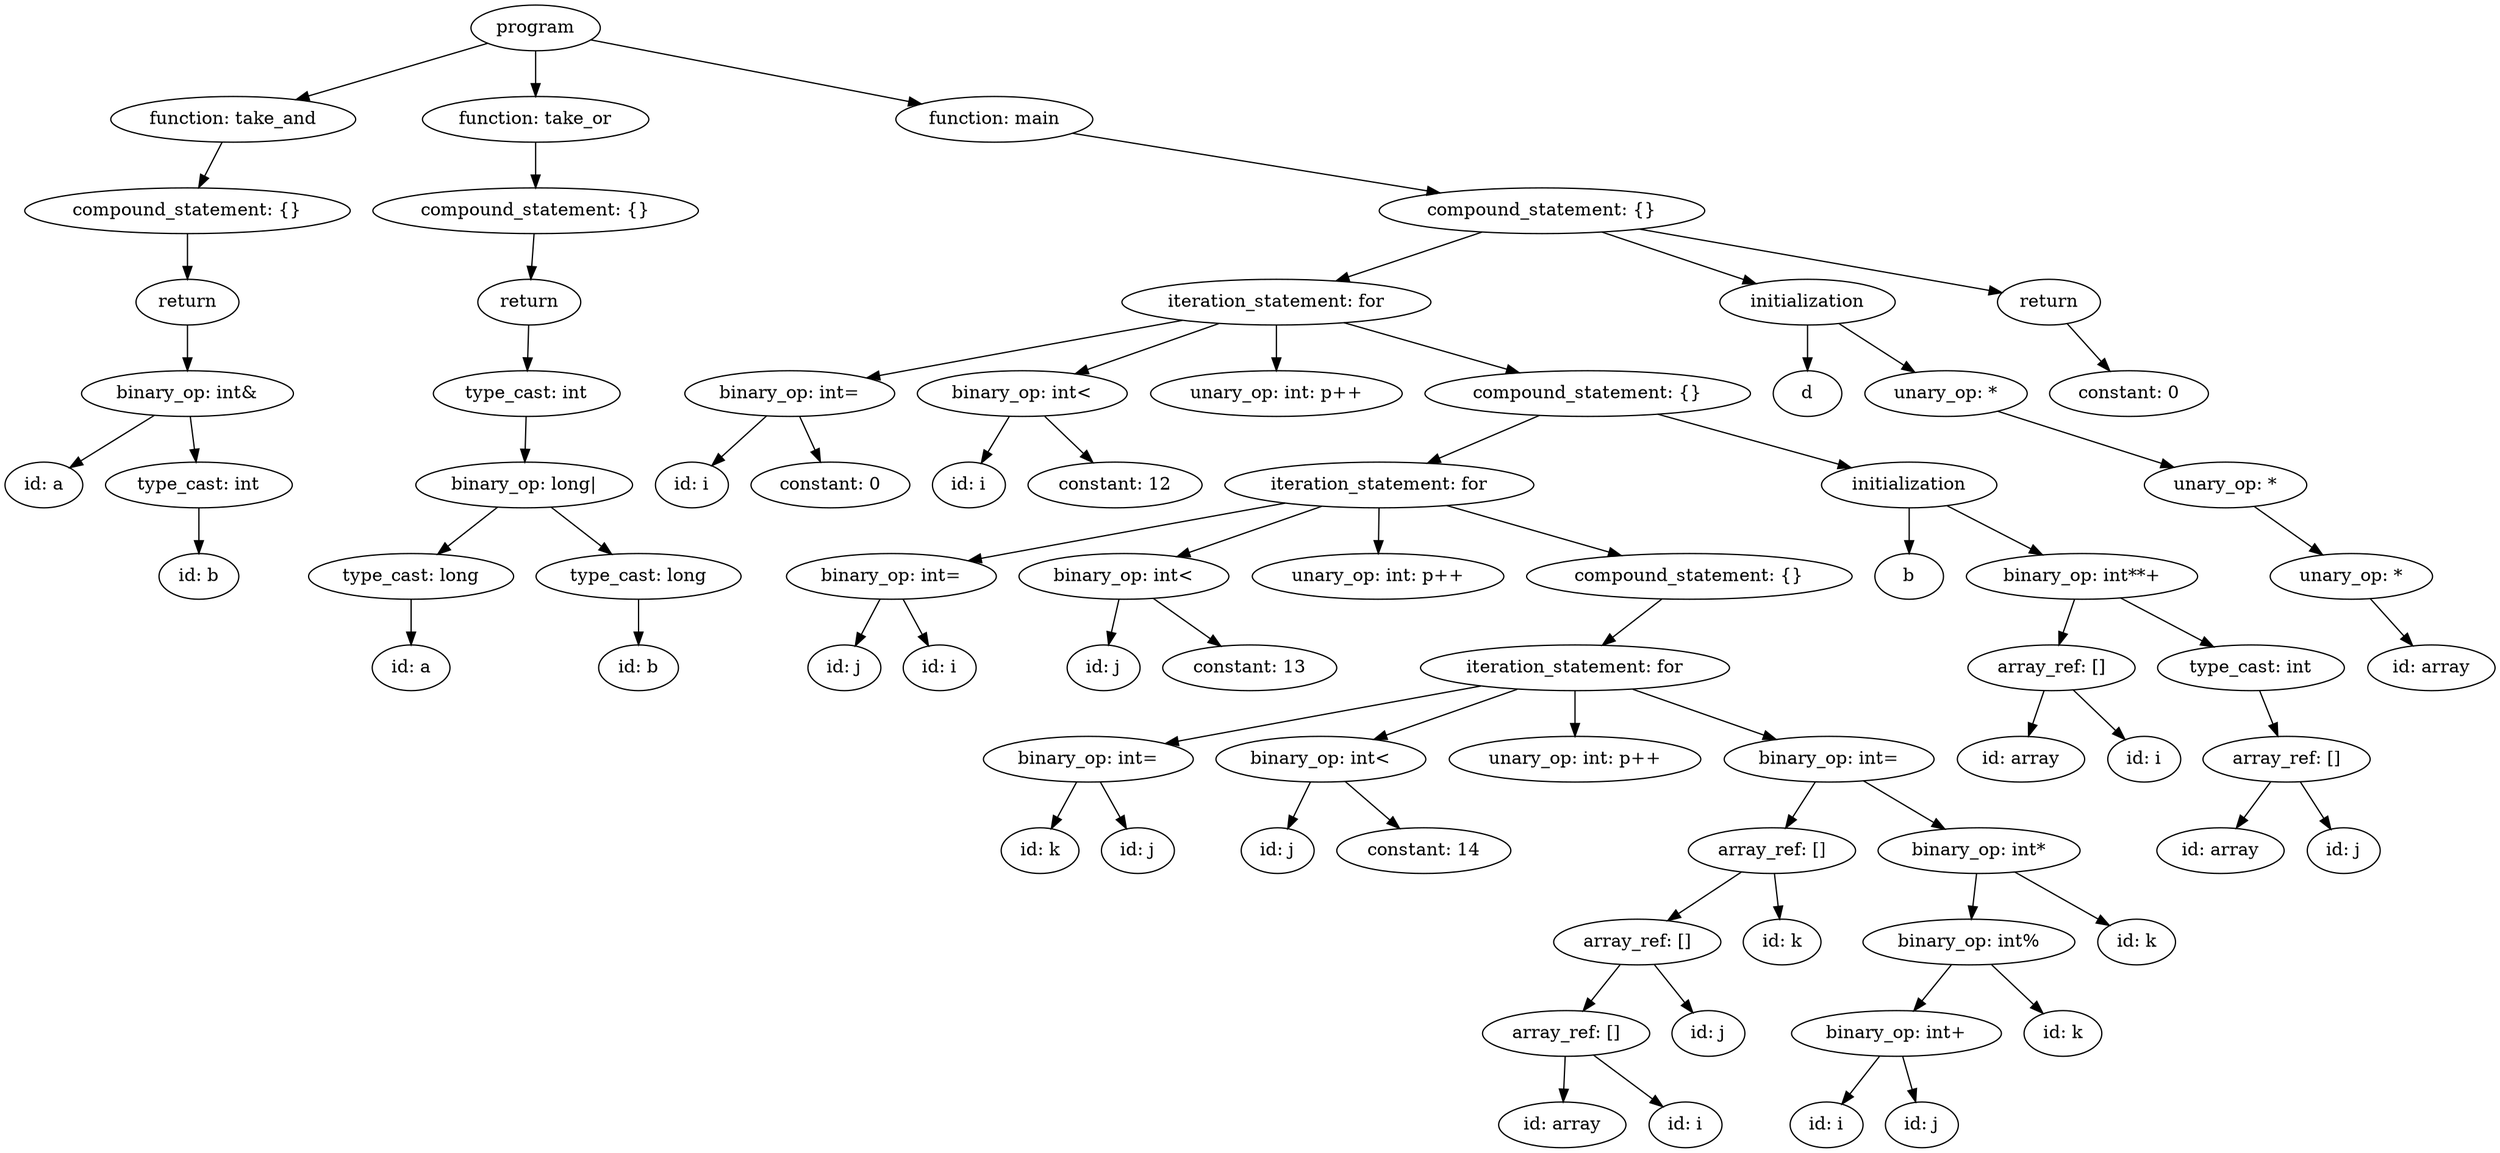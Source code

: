 strict digraph "" {
	graph [bb="0,0,1959.6,900"];
	node [label="\N"];
	129	[height=0.5,
		label=program,
		pos="417.55,882",
		width=1.4082];
	16	[height=0.5,
		label="function: take_and",
		pos="179.55,810",
		width=2.672];
	129 -> 16	[pos="e,229.07,825.56 379.84,869.91 341.94,858.76 282.97,841.42 238.82,828.43"];
	35	[height=0.5,
		label="function: take_or",
		pos="417.55,810",
		width=2.4734];
	129 -> 35	[pos="e,417.55,828.1 417.55,863.7 417.55,855.98 417.55,846.71 417.55,838.11"];
	128	[height=0.5,
		label="function: main",
		pos="778.55,810",
		width=2.1528];
	129 -> 128	[pos="e,721.16,822.13 461.09,872.56 523.24,860.51 637.94,838.26 711.12,824.07"];
	15	[height=0.5,
		label="compound_statement: {}",
		pos="143.55,738",
		width=3.5566];
	16 -> 15	[pos="e,152.43,756.28 170.83,792.05 166.69,784.01 161.65,774.2 157.03,765.23"];
	34	[height=0.5,
		label="compound_statement: {}",
		pos="417.55,738",
		width=3.5566];
	35 -> 34	[pos="e,417.55,756.1 417.55,791.7 417.55,783.98 417.55,774.71 417.55,766.11"];
	127	[height=0.5,
		label="compound_statement: {}",
		pos="1209.5,738",
		width=3.5566];
	128 -> 127	[pos="e,1129.2,752.05 840.3,798.97 913.33,787.11 1035.5,767.27 1119.2,753.68"];
	14	[height=0.5,
		label=return,
		pos="143.55,666",
		width=1.125];
	15 -> 14	[pos="e,143.55,684.1 143.55,719.7 143.55,711.98 143.55,702.71 143.55,694.11"];
	33	[height=0.5,
		label=return,
		pos="412.55,666",
		width=1.125];
	34 -> 33	[pos="e,413.77,684.1 416.31,719.7 415.76,711.98 415.1,702.71 414.48,694.11"];
	116	[height=0.5,
		label="iteration_statement: for",
		pos="1000.5,666",
		width=3.3761];
	127 -> 116	[pos="e,1047.5,682.74 1162.4,721.2 1131.2,710.74 1090,696.97 1057.1,685.92"];
	124	[height=0.5,
		label=initialization,
		pos="1418.5,666",
		width=1.9167];
	127 -> 124	[pos="e,1377.9,680.61 1256.7,721.2 1289.9,710.08 1334.3,695.22 1368.2,683.87"];
	126	[height=0.5,
		label=return,
		pos="1608.5,666",
		width=1.125];
	127 -> 126	[pos="e,1571.5,673.5 1286.5,723.5 1367.9,709.22 1493.8,687.13 1561.5,675.25"];
	13	[height=0.5,
		label="binary_op: int&",
		pos="143.55,594",
		width=2.3109];
	14 -> 13	[pos="e,143.55,612.1 143.55,647.7 143.55,639.98 143.55,630.71 143.55,622.11"];
	32	[height=0.5,
		label="type_cast: int",
		pos="410.55,594",
		width=2.0417];
	33 -> 32	[pos="e,411.04,612.1 412.05,647.7 411.83,639.98 411.57,630.71 411.32,622.11"];
	62	[height=0.5,
		label="binary_op: int=",
		pos="617.55,594",
		width=2.2929];
	116 -> 62	[pos="e,678.24,606.38 926.42,651.65 867.39,641 782.65,625.65 708.55,612 701.96,610.79 695.11,609.52 688.26,608.25"];
	65	[height=0.5,
		label="binary_op: int<",
		pos="800.55,594",
		width=2.2929];
	116 -> 65	[pos="e,842.34,609.63 955.16,649.12 924.46,638.37 883.84,624.15 851.94,612.99"];
	67	[height=0.5,
		label="unary_op: int: p++",
		pos="1000.5,594",
		width=2.75];
	116 -> 67	[pos="e,1000.5,612.1 1000.5,647.7 1000.5,639.98 1000.5,630.71 1000.5,622.11"];
	115	[height=0.5,
		label="compound_statement: {}",
		pos="1245.5,594",
		width=3.5566];
	116 -> 115	[pos="e,1191.6,610.4 1053.7,649.81 1091.4,639.04 1142.2,624.53 1182,613.15"];
	119	[height=0.5,
		label=d,
		pos="1418.5,594",
		width=0.75];
	124 -> 119	[pos="e,1418.5,612.1 1418.5,647.7 1418.5,639.98 1418.5,630.71 1418.5,622.11"];
	123	[height=0.5,
		label="unary_op: *",
		pos="1527.5,594",
		width=1.7693];
	124 -> 123	[pos="e,1502.9,610.82 1443.3,649.12 1458.3,639.45 1477.8,626.98 1494.2,616.44"];
	125	[height=0.5,
		label="constant: 0",
		pos="1671.5,594",
		width=1.7361];
	126 -> 125	[pos="e,1656.4,611.8 1622.8,649.12 1630.7,640.33 1640.7,629.23 1649.6,619.37"];
	9	[height=0.5,
		label="id: a",
		pos="30.547,522",
		width=0.84854];
	13 -> 9	[pos="e,50.978,535.66 117.34,576.76 100.13,566.1 77.592,552.14 59.798,541.12"];
	12	[height=0.5,
		label="type_cast: int",
		pos="152.55,522",
		width=2.0417];
	13 -> 12	[pos="e,150.35,540.1 145.77,575.7 146.76,567.98 147.96,558.71 149.06,550.11"];
	31	[height=0.5,
		label="binary_op: long|",
		pos="408.55,522",
		width=2.3651];
	32 -> 31	[pos="e,409.04,540.1 410.05,575.7 409.83,567.98 409.57,558.71 409.32,550.11"];
	60	[height=0.5,
		label="id: i",
		pos="540.55,522",
		width=0.79437];
	62 -> 60	[pos="e,556.32,537.34 599.3,576.41 588.68,566.75 575.18,554.48 563.8,544.14"];
	61	[height=0.5,
		label="constant: 0",
		pos="649.55,522",
		width=1.7361];
	62 -> 61	[pos="e,641.65,540.28 625.29,576.05 628.93,568.09 633.36,558.41 637.43,549.51"];
	63	[height=0.5,
		label="id: i",
		pos="758.55,522",
		width=0.79437];
	65 -> 63	[pos="e,768.33,539.31 790.38,576.05 785.35,567.68 779.19,557.4 773.63,548.13"];
	64	[height=0.5,
		label="constant: 12",
		pos="873.55,522",
		width=1.8957];
	65 -> 64	[pos="e,856.04,539.79 818.22,576.05 827.36,567.28 838.68,556.43 848.69,546.83"];
	101	[height=0.5,
		label="iteration_statement: for",
		pos="1081.5,522",
		width=3.3761];
	115 -> 101	[pos="e,1119.4,539.15 1207.5,576.76 1184,566.74 1153.7,553.79 1128.7,543.12"];
	114	[height=0.5,
		label=initialization,
		pos="1498.5,522",
		width=1.9167];
	115 -> 114	[pos="e,1452.8,535.67 1300.8,577.72 1342.9,566.07 1400.7,550.08 1442.9,538.39"];
	122	[height=0.5,
		label="unary_op: *",
		pos="1747.5,522",
		width=1.7693];
	123 -> 122	[pos="e,1706.8,535.96 1568.2,580.08 1604.6,568.5 1658.1,551.47 1697.2,539.02"];
	11	[height=0.5,
		label="id: b",
		pos="152.55,450",
		width=0.86659];
	12 -> 11	[pos="e,152.55,468.1 152.55,503.7 152.55,495.98 152.55,486.71 152.55,478.11"];
	28	[height=0.5,
		label="type_cast: long",
		pos="319.55,450",
		width=2.2387];
	31 -> 28	[pos="e,340.49,467.47 387.46,504.41 375.82,495.26 361.19,483.76 348.5,473.77"];
	30	[height=0.5,
		label="type_cast: long",
		pos="498.55,450",
		width=2.2387];
	31 -> 30	[pos="e,477.37,467.47 429.88,504.41 441.64,495.26 456.43,483.76 469.27,473.77"];
	70	[height=0.5,
		label="binary_op: int=",
		pos="697.55,450",
		width=2.2929];
	101 -> 70	[pos="e,758.24,462.39 1007.5,507.72 948.22,497.07 863.03,481.69 788.55,468 781.96,466.79 775.11,465.52 768.25,464.25"];
	73	[height=0.5,
		label="binary_op: int<",
		pos="880.55,450",
		width=2.2929];
	101 -> 73	[pos="e,922.32,465.55 1036.2,505.2 1005.2,494.42 964.17,480.12 931.99,468.92"];
	75	[height=0.5,
		label="unary_op: int: p++",
		pos="1080.5,450",
		width=2.75];
	101 -> 75	[pos="e,1080.8,468.1 1081.3,503.7 1081.2,495.98 1081.1,486.71 1080.9,478.11"];
	100	[height=0.5,
		label="compound_statement: {}",
		pos="1325.5,450",
		width=3.5566];
	101 -> 100	[pos="e,1272,466.36 1134.8,505.72 1172.3,494.97 1222.6,480.53 1262.2,469.18"];
	104	[height=0.5,
		label=b,
		pos="1498.5,450",
		width=0.75];
	114 -> 104	[pos="e,1498.5,468.1 1498.5,503.7 1498.5,495.98 1498.5,486.71 1498.5,478.11"];
	113	[height=0.5,
		label="binary_op: int**+",
		pos="1634.5,450",
		width=2.5278];
	114 -> 113	[pos="e,1603.4,467.06 1528.4,505.64 1547.7,495.68 1573.2,482.59 1594.3,471.72"];
	121	[height=0.5,
		label="unary_op: *",
		pos="1846.5,450",
		width=1.7693];
	122 -> 121	[pos="e,1823.8,467.06 1770,505.12 1783.5,495.61 1800.7,483.38 1815.5,472.96"];
	27	[height=0.5,
		label="id: a",
		pos="319.55,378",
		width=0.84854];
	28 -> 27	[pos="e,319.55,396.1 319.55,431.7 319.55,423.98 319.55,414.71 319.55,406.11"];
	29	[height=0.5,
		label="id: b",
		pos="498.55,378",
		width=0.86659];
	30 -> 29	[pos="e,498.55,396.1 498.55,431.7 498.55,423.98 498.55,414.71 498.55,406.11"];
	68	[height=0.5,
		label="id: j",
		pos="660.55,378",
		width=0.79437];
	70 -> 68	[pos="e,669.17,395.31 688.59,432.05 684.21,423.77 678.85,413.62 673.99,404.42"];
	69	[height=0.5,
		label="id: i",
		pos="735.55,378",
		width=0.79437];
	70 -> 69	[pos="e,726.69,395.31 706.75,432.05 711.29,423.68 716.87,413.4 721.9,404.13"];
	71	[height=0.5,
		label="id: j",
		pos="864.55,378",
		width=0.79437];
	73 -> 71	[pos="e,868.46,396.1 876.59,431.7 874.83,423.98 872.71,414.71 870.74,406.11"];
	72	[height=0.5,
		label="constant: 13",
		pos="979.55,378",
		width=1.8957];
	73 -> 72	[pos="e,956.82,395.07 903.76,432.59 917.14,423.13 934.12,411.12 948.62,400.87"];
	99	[height=0.5,
		label="iteration_statement: for",
		pos="1235.5,378",
		width=3.3761];
	100 -> 99	[pos="e,1257.1,395.79 1303.8,432.05 1292.2,423.03 1277.7,411.79 1265.1,401.99"];
	107	[height=0.5,
		label="array_ref: []",
		pos="1610.5,378",
		width=1.8234];
	113 -> 107	[pos="e,1616.4,396.1 1628.6,431.7 1625.9,423.9 1622.7,414.51 1619.7,405.83"];
	112	[height=0.5,
		label="type_cast: int",
		pos="1767.5,378",
		width=2.0417];
	113 -> 112	[pos="e,1738.1,394.5 1665.1,432.94 1684.1,422.93 1708.7,409.96 1729.1,399.25"];
	120	[height=0.5,
		label="id: array",
		pos="1909.5,378",
		width=1.3902];
	121 -> 120	[pos="e,1894.7,395.47 1861.5,432.41 1869.4,423.61 1879.3,412.63 1888,402.92"];
	78	[height=0.5,
		label="binary_op: int=",
		pos="852.55,306",
		width=2.2929];
	99 -> 78	[pos="e,913.24,318.38 1161.4,363.65 1102.4,353 1017.7,337.65 943.55,324 936.96,322.79 930.11,321.52 923.26,320.25"];
	81	[height=0.5,
		label="binary_op: int<",
		pos="1035.5,306",
		width=2.2929];
	99 -> 81	[pos="e,1077.3,321.63 1190.2,361.12 1159.5,350.37 1118.8,336.15 1086.9,324.99"];
	83	[height=0.5,
		label="unary_op: int: p++",
		pos="1235.5,306",
		width=2.75];
	99 -> 83	[pos="e,1235.5,324.1 1235.5,359.7 1235.5,351.98 1235.5,342.71 1235.5,334.11"];
	98	[height=0.5,
		label="binary_op: int=",
		pos="1435.5,306",
		width=2.2929];
	99 -> 98	[pos="e,1393.8,321.63 1280.9,361.12 1311.6,350.37 1352.3,336.15 1384.2,324.99"];
	105	[height=0.5,
		label="id: array",
		pos="1586.5,306",
		width=1.3902];
	107 -> 105	[pos="e,1592.5,324.28 1604.7,360.05 1602,352.18 1598.8,342.62 1595.7,333.79"];
	106	[height=0.5,
		label="id: i",
		pos="1683.5,306",
		width=0.79437];
	107 -> 106	[pos="e,1668.4,321.57 1627.8,360.41 1637.8,350.91 1650.3,338.88 1661,328.65"];
	111	[height=0.5,
		label="array_ref: []",
		pos="1795.5,306",
		width=1.8234];
	112 -> 111	[pos="e,1788.6,324.28 1774.3,360.05 1777.5,352.18 1781.3,342.62 1784.8,333.79"];
	76	[height=0.5,
		label="id: k",
		pos="814.55,234",
		width=0.84854];
	78 -> 76	[pos="e,823.4,251.31 843.35,288.05 838.8,279.68 833.22,269.4 828.19,260.13"];
	77	[height=0.5,
		label="id: j",
		pos="891.55,234",
		width=0.79437];
	78 -> 77	[pos="e,882.46,251.31 861.99,288.05 866.65,279.68 872.38,269.4 877.54,260.13"];
	79	[height=0.5,
		label="id: j",
		pos="1001.5,234",
		width=0.79437];
	81 -> 79	[pos="e,1009.5,251.31 1027.3,288.05 1023.3,279.77 1018.4,269.62 1013.9,260.42"];
	80	[height=0.5,
		label="constant: 14",
		pos="1116.5,234",
		width=1.8957];
	81 -> 80	[pos="e,1097.5,251.47 1054.7,288.41 1065.2,279.34 1078.4,267.97 1089.9,258.06"];
	90	[height=0.5,
		label="array_ref: []",
		pos="1390.5,234",
		width=1.8234];
	98 -> 90	[pos="e,1401.3,251.79 1424.7,288.05 1419.3,279.71 1412.7,269.49 1406.8,260.25"];
	97	[height=0.5,
		label="binary_op: int*",
		pos="1553.5,234",
		width=2.2083];
	98 -> 97	[pos="e,1526.6,250.98 1462.6,288.94 1479,279.25 1500,266.78 1517.7,256.27"];
	109	[height=0.5,
		label="id: array",
		pos="1743.5,234",
		width=1.3902];
	111 -> 109	[pos="e,1756,251.79 1783,288.05 1776.7,279.63 1769,269.28 1762.1,259.97"];
	110	[height=0.5,
		label="id: j",
		pos="1840.5,234",
		width=0.79437];
	111 -> 110	[pos="e,1830.4,250.83 1806.4,288.05 1812,279.47 1818.8,268.89 1824.8,259.44"];
	88	[height=0.5,
		label="array_ref: []",
		pos="1284.5,162",
		width=1.8234];
	90 -> 88	[pos="e,1308.5,178.82 1366.5,217.12 1351.9,207.45 1333,194.98 1317,184.44"];
	89	[height=0.5,
		label="id: k",
		pos="1398.5,162",
		width=0.84854];
	90 -> 89	[pos="e,1396.6,180.1 1392.5,215.7 1393.4,207.98 1394.5,198.71 1395.4,190.11"];
	95	[height=0.5,
		label="binary_op: int%",
		pos="1545.5,162",
		width=2.3109];
	97 -> 95	[pos="e,1547.5,180.1 1551.6,215.7 1550.7,207.98 1549.6,198.71 1548.6,190.11"];
	96	[height=0.5,
		label="id: k",
		pos="1677.5,162",
		width=0.84854];
	97 -> 96	[pos="e,1656.1,175.12 1581.7,217.12 1601.3,206.06 1627.3,191.34 1647.4,180.04"];
	86	[height=0.5,
		label="array_ref: []",
		pos="1228.5,90",
		width=1.8234];
	88 -> 86	[pos="e,1242,107.79 1271,144.05 1264.2,135.54 1255.8,125.07 1248.3,115.68"];
	87	[height=0.5,
		label="id: j",
		pos="1340.5,90",
		width=0.79437];
	88 -> 87	[pos="e,1328.3,106.36 1298.1,144.05 1305.2,135.17 1314,124.14 1321.8,114.45"];
	93	[height=0.5,
		label="binary_op: int+",
		pos="1488.5,90",
		width=2.2929];
	95 -> 93	[pos="e,1502.2,107.79 1531.7,144.05 1524.8,135.54 1516.3,125.07 1508.6,115.68"];
	94	[height=0.5,
		label="id: k",
		pos="1619.5,90",
		width=0.84854];
	95 -> 94	[pos="e,1603.8,105.89 1563.5,144.05 1573.4,134.68 1585.8,122.92 1596.4,112.86"];
	84	[height=0.5,
		label="id: array",
		pos="1225.5,18",
		width=1.3902];
	86 -> 84	[pos="e,1226.3,36.104 1227.8,71.697 1227.5,63.983 1227.1,54.712 1226.7,46.112"];
	85	[height=0.5,
		label="id: i",
		pos="1322.5,18",
		width=0.79437];
	86 -> 85	[pos="e,1304.6,32.331 1250.3,72.765 1264.1,62.501 1282,49.181 1296.5,38.367"];
	91	[height=0.5,
		label="id: i",
		pos="1433.5,18",
		width=0.79437];
	93 -> 91	[pos="e,1445.6,34.356 1475.2,72.055 1468.3,63.167 1459.6,52.14 1452,42.446"];
	92	[height=0.5,
		label="id: j",
		pos="1508.5,18",
		width=0.79437];
	93 -> 92	[pos="e,1503.7,36.104 1493.5,71.697 1495.7,63.898 1498.4,54.509 1500.9,45.829"];
}

